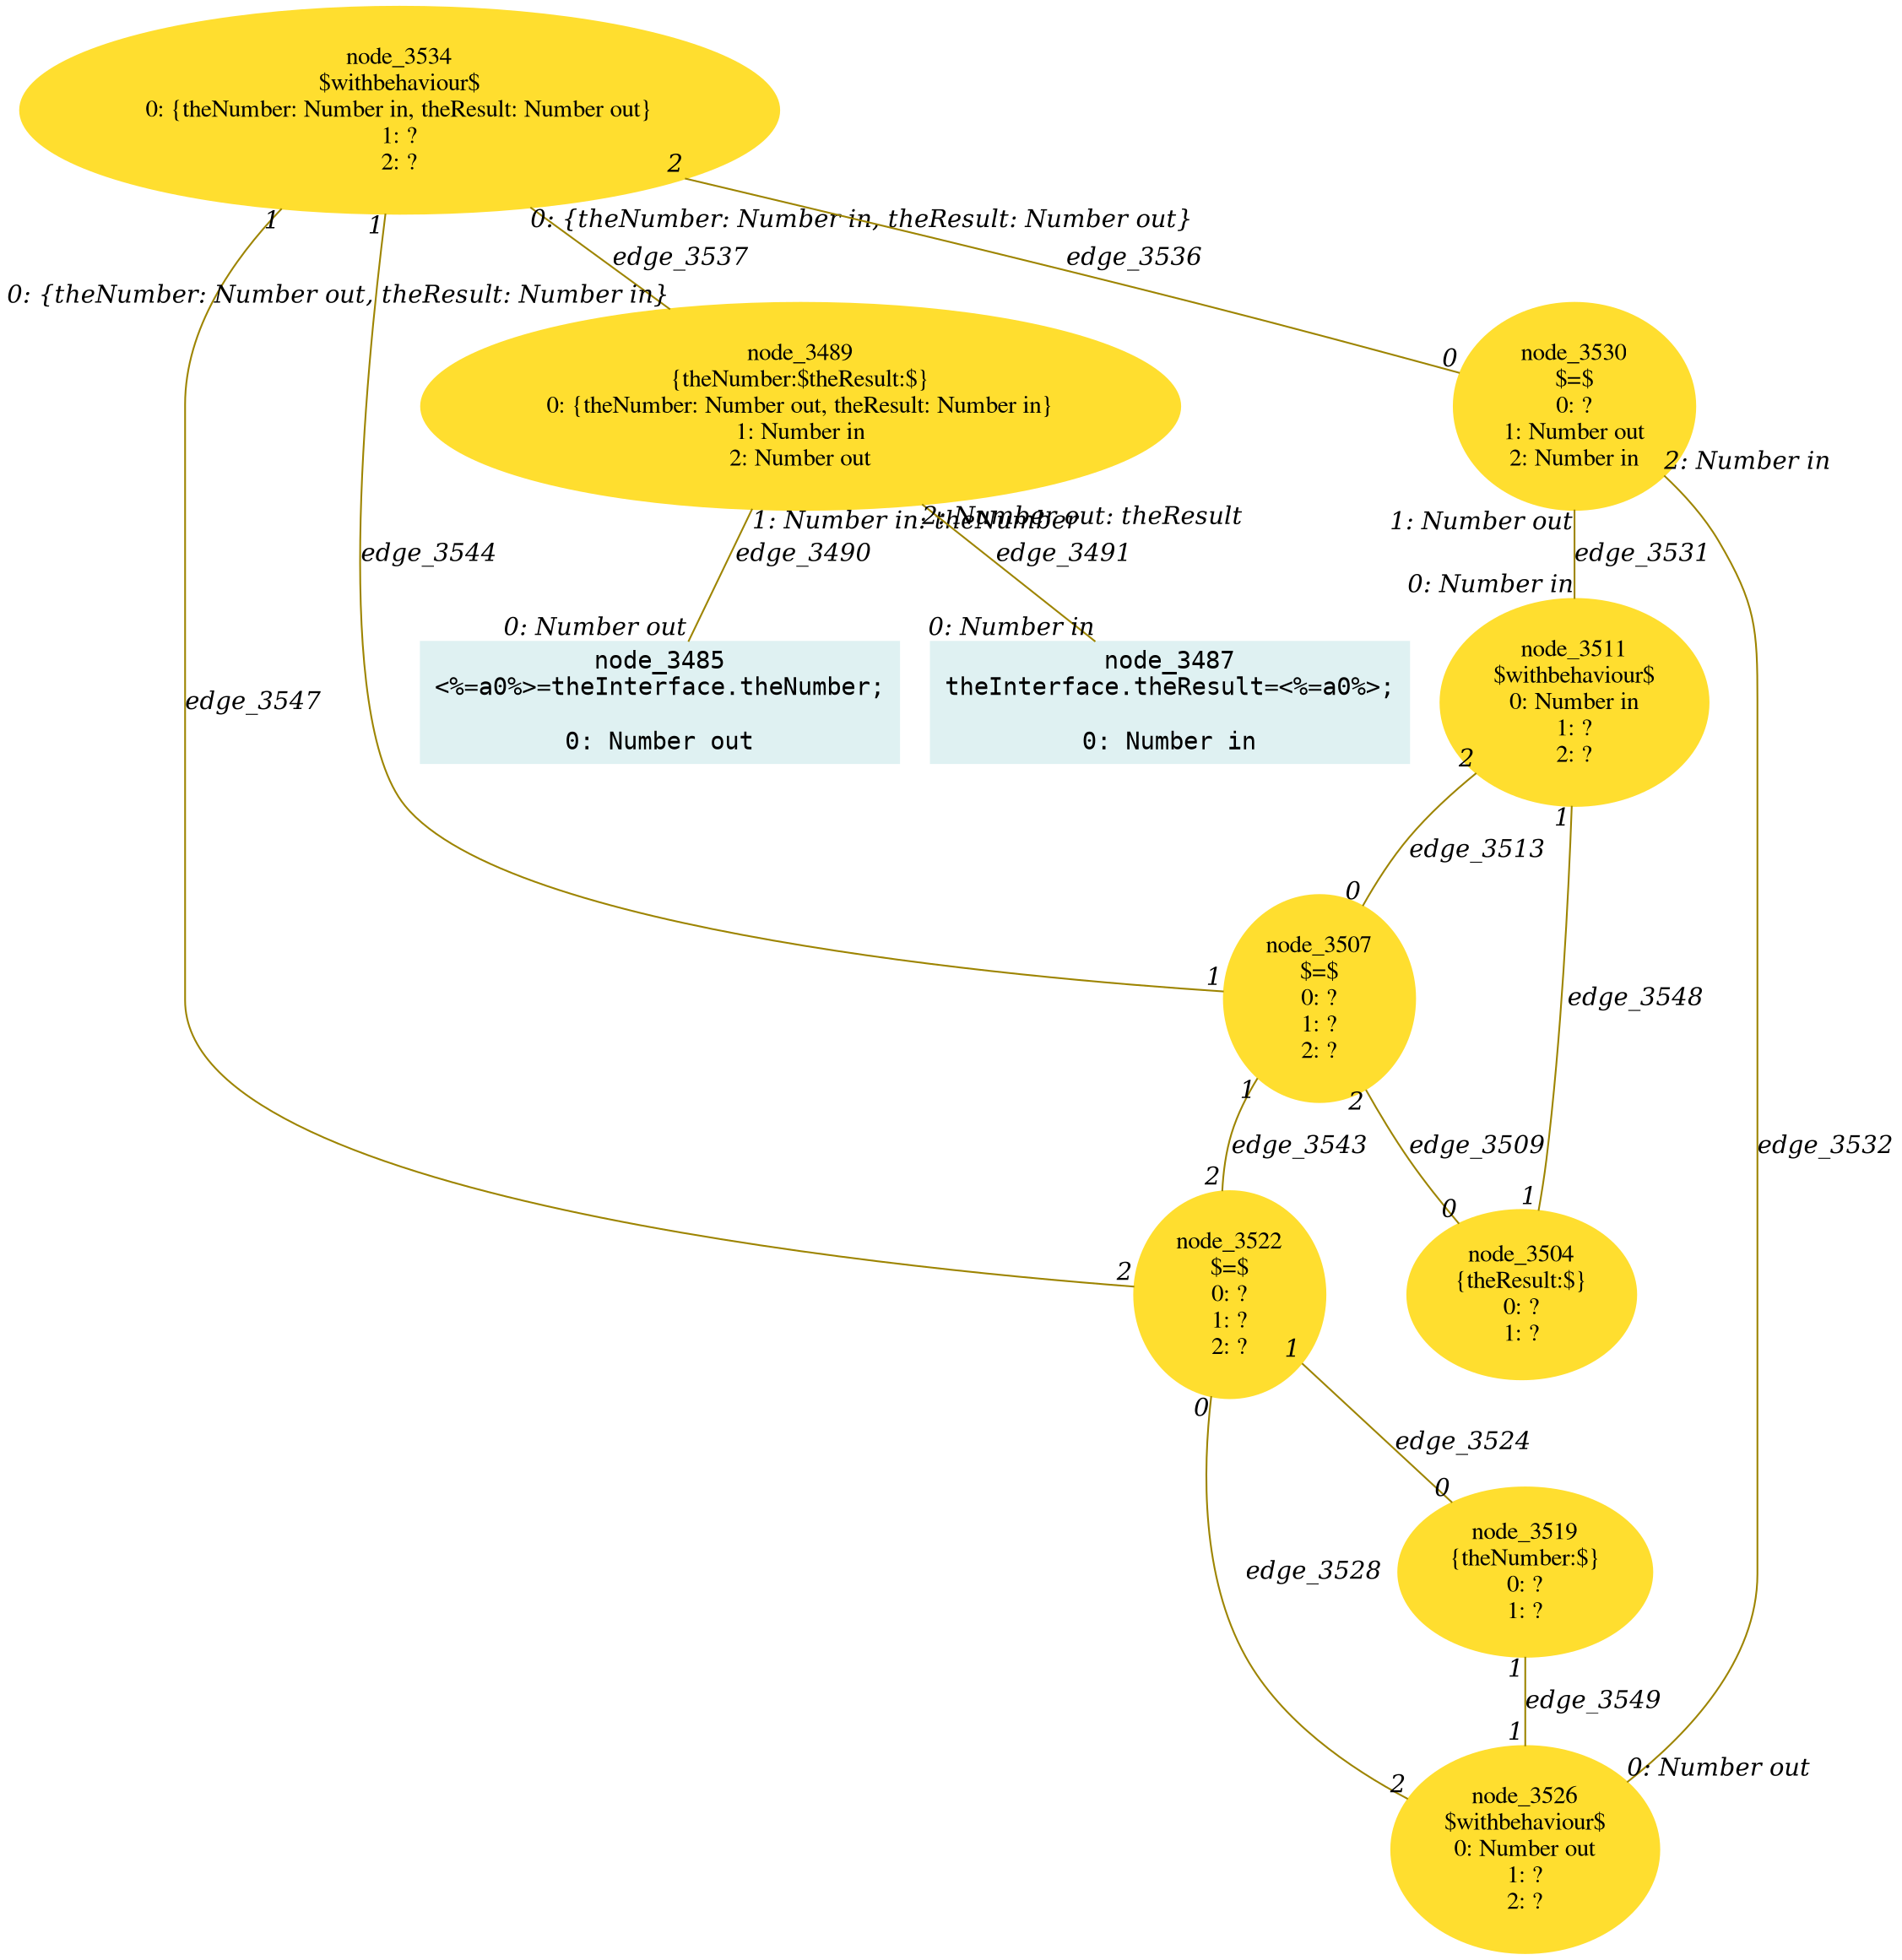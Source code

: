 digraph g{node_3485 [shape="box", style="filled", color="#dff1f2", fontname="Courier", label="node_3485
<%=a0%>=theInterface.theNumber;

0: Number out" ]
node_3487 [shape="box", style="filled", color="#dff1f2", fontname="Courier", label="node_3487
theInterface.theResult=<%=a0%>;

0: Number in" ]
node_3489 [shape="ellipse", style="filled", color="#ffde2f", fontname="Times", label="node_3489
{theNumber:$theResult:$}
0: {theNumber: Number out, theResult: Number in}
1: Number in
2: Number out" ]
node_3504 [shape="ellipse", style="filled", color="#ffde2f", fontname="Times", label="node_3504
{theResult:$}
0: ?
1: ?" ]
node_3507 [shape="ellipse", style="filled", color="#ffde2f", fontname="Times", label="node_3507
$=$
0: ?
1: ?
2: ?" ]
node_3511 [shape="ellipse", style="filled", color="#ffde2f", fontname="Times", label="node_3511
$withbehaviour$
0: Number in
1: ?
2: ?" ]
node_3519 [shape="ellipse", style="filled", color="#ffde2f", fontname="Times", label="node_3519
{theNumber:$}
0: ?
1: ?" ]
node_3522 [shape="ellipse", style="filled", color="#ffde2f", fontname="Times", label="node_3522
$=$
0: ?
1: ?
2: ?" ]
node_3526 [shape="ellipse", style="filled", color="#ffde2f", fontname="Times", label="node_3526
$withbehaviour$
0: Number out
1: ?
2: ?" ]
node_3530 [shape="ellipse", style="filled", color="#ffde2f", fontname="Times", label="node_3530
$=$
0: ?
1: Number out
2: Number in" ]
node_3534 [shape="ellipse", style="filled", color="#ffde2f", fontname="Times", label="node_3534
$withbehaviour$
0: {theNumber: Number in, theResult: Number out}
1: ?
2: ?" ]
node_3489 -> node_3485 [dir=none, arrowHead=none, fontname="Times-Italic", arrowsize=1, color="#9d8400", label="edge_3490",  headlabel="0: Number out", taillabel="1: Number in: theNumber" ]
node_3489 -> node_3487 [dir=none, arrowHead=none, fontname="Times-Italic", arrowsize=1, color="#9d8400", label="edge_3491",  headlabel="0: Number in", taillabel="2: Number out: theResult" ]
node_3507 -> node_3504 [dir=none, arrowHead=none, fontname="Times-Italic", arrowsize=1, color="#9d8400", label="edge_3509",  headlabel="0", taillabel="2" ]
node_3511 -> node_3507 [dir=none, arrowHead=none, fontname="Times-Italic", arrowsize=1, color="#9d8400", label="edge_3513",  headlabel="0", taillabel="2" ]
node_3522 -> node_3519 [dir=none, arrowHead=none, fontname="Times-Italic", arrowsize=1, color="#9d8400", label="edge_3524",  headlabel="0", taillabel="1" ]
node_3526 -> node_3522 [dir=none, arrowHead=none, fontname="Times-Italic", arrowsize=1, color="#9d8400", label="edge_3528",  headlabel="0", taillabel="2" ]
node_3530 -> node_3511 [dir=none, arrowHead=none, fontname="Times-Italic", arrowsize=1, color="#9d8400", label="edge_3531",  headlabel="0: Number in", taillabel="1: Number out" ]
node_3530 -> node_3526 [dir=none, arrowHead=none, fontname="Times-Italic", arrowsize=1, color="#9d8400", label="edge_3532",  headlabel="0: Number out", taillabel="2: Number in" ]
node_3534 -> node_3530 [dir=none, arrowHead=none, fontname="Times-Italic", arrowsize=1, color="#9d8400", label="edge_3536",  headlabel="0", taillabel="2" ]
node_3534 -> node_3489 [dir=none, arrowHead=none, fontname="Times-Italic", arrowsize=1, color="#9d8400", label="edge_3537",  headlabel="0: {theNumber: Number out, theResult: Number in}", taillabel="0: {theNumber: Number in, theResult: Number out}" ]
node_3507 -> node_3522 [dir=none, arrowHead=none, fontname="Times-Italic", arrowsize=1, color="#9d8400", label="edge_3543",  headlabel="2", taillabel="1" ]
node_3507 -> node_3534 [dir=none, arrowHead=none, fontname="Times-Italic", arrowsize=1, color="#9d8400", label="edge_3544",  headlabel="1", taillabel="1" ]
node_3522 -> node_3534 [dir=none, arrowHead=none, fontname="Times-Italic", arrowsize=1, color="#9d8400", label="edge_3547",  headlabel="1", taillabel="2" ]
node_3504 -> node_3511 [dir=none, arrowHead=none, fontname="Times-Italic", arrowsize=1, color="#9d8400", label="edge_3548",  headlabel="1", taillabel="1" ]
node_3519 -> node_3526 [dir=none, arrowHead=none, fontname="Times-Italic", arrowsize=1, color="#9d8400", label="edge_3549",  headlabel="1", taillabel="1" ]
}